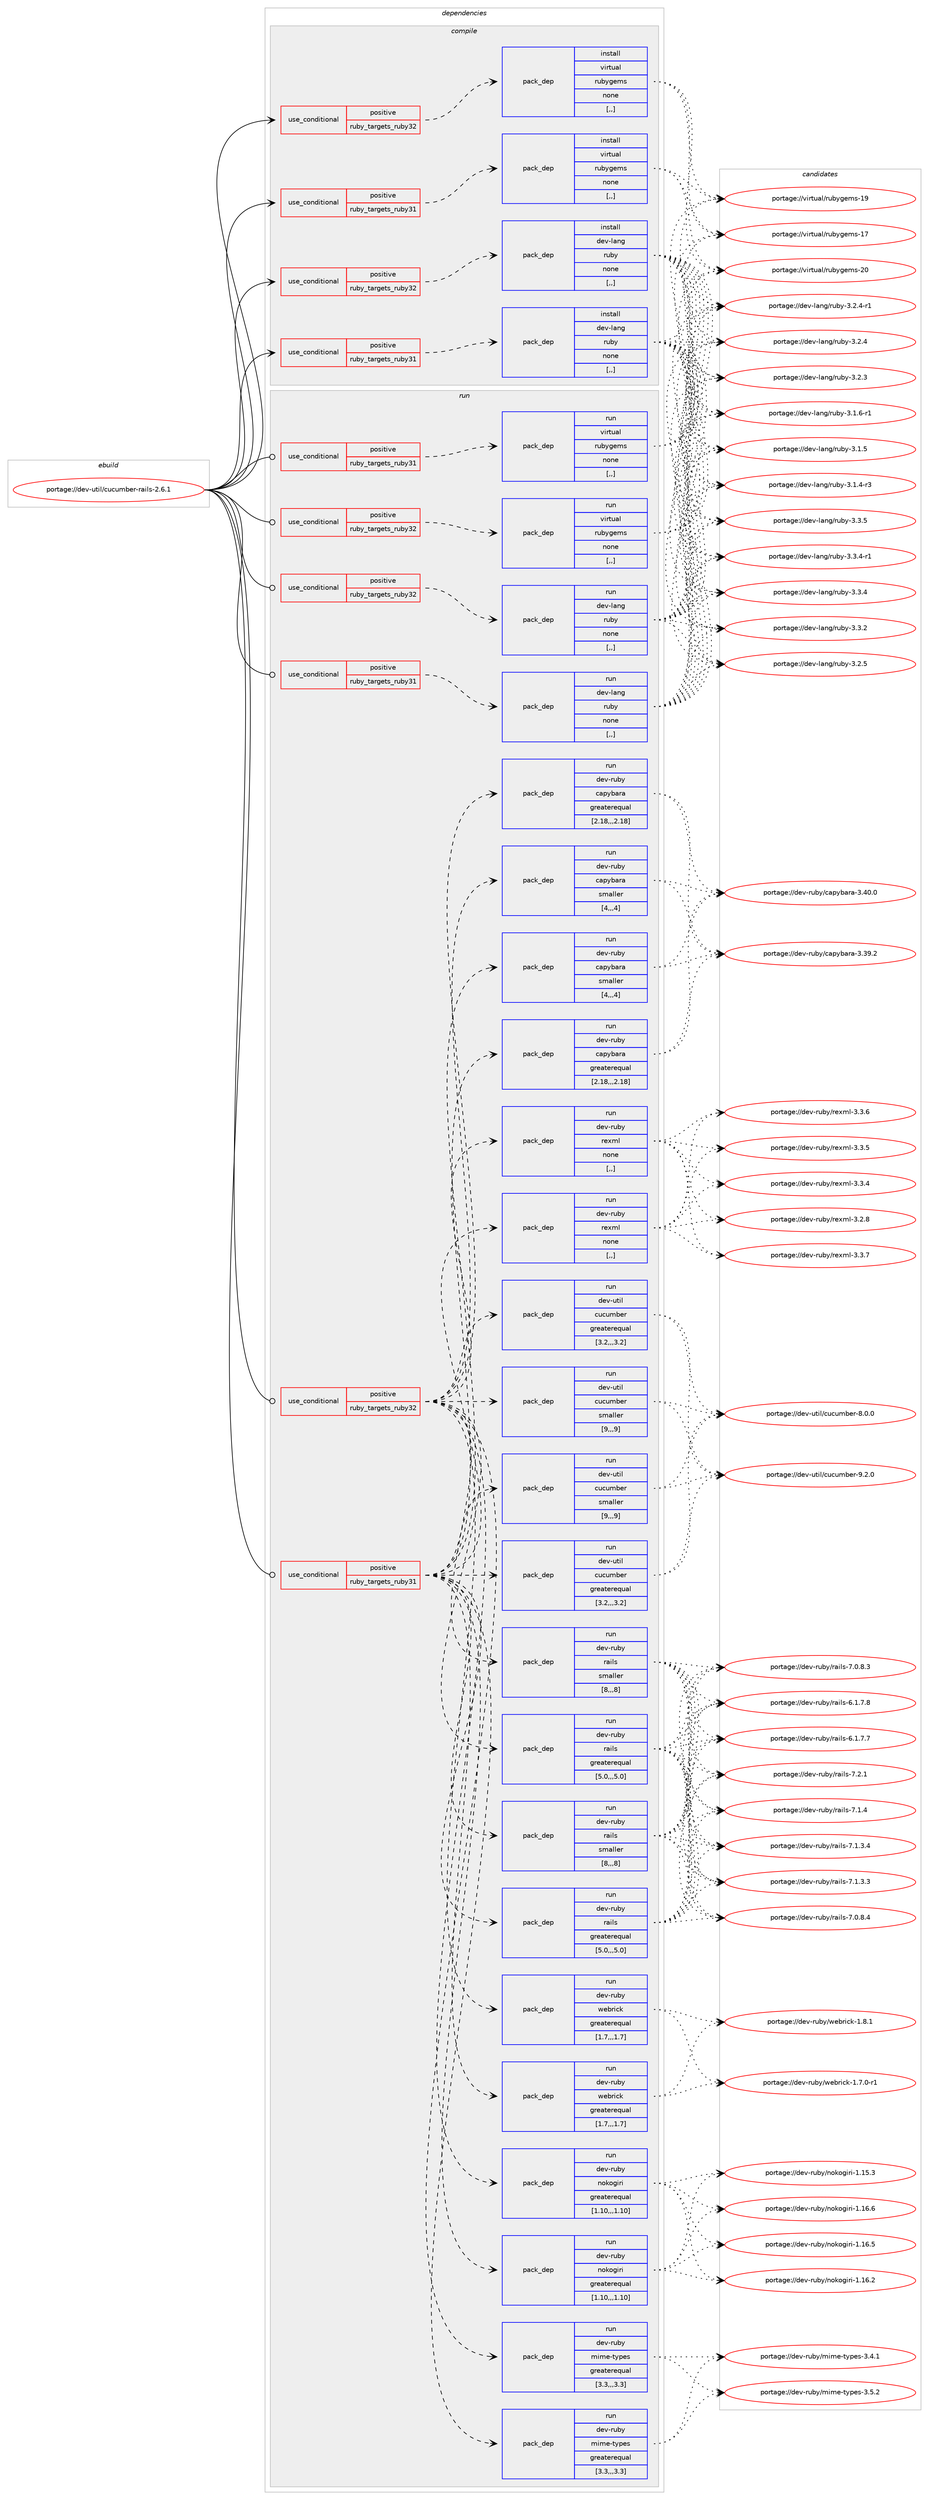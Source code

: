 digraph prolog {

# *************
# Graph options
# *************

newrank=true;
concentrate=true;
compound=true;
graph [rankdir=LR,fontname=Helvetica,fontsize=10,ranksep=1.5];#, ranksep=2.5, nodesep=0.2];
edge  [arrowhead=vee];
node  [fontname=Helvetica,fontsize=10];

# **********
# The ebuild
# **********

subgraph cluster_leftcol {
color=gray;
label=<<i>ebuild</i>>;
id [label="portage://dev-util/cucumber-rails-2.6.1", color=red, width=4, href="../dev-util/cucumber-rails-2.6.1.svg"];
}

# ****************
# The dependencies
# ****************

subgraph cluster_midcol {
color=gray;
label=<<i>dependencies</i>>;
subgraph cluster_compile {
fillcolor="#eeeeee";
style=filled;
label=<<i>compile</i>>;
subgraph cond191458 {
dependency710283 [label=<<TABLE BORDER="0" CELLBORDER="1" CELLSPACING="0" CELLPADDING="4"><TR><TD ROWSPAN="3" CELLPADDING="10">use_conditional</TD></TR><TR><TD>positive</TD></TR><TR><TD>ruby_targets_ruby31</TD></TR></TABLE>>, shape=none, color=red];
subgraph pack513828 {
dependency710284 [label=<<TABLE BORDER="0" CELLBORDER="1" CELLSPACING="0" CELLPADDING="4" WIDTH="220"><TR><TD ROWSPAN="6" CELLPADDING="30">pack_dep</TD></TR><TR><TD WIDTH="110">install</TD></TR><TR><TD>dev-lang</TD></TR><TR><TD>ruby</TD></TR><TR><TD>none</TD></TR><TR><TD>[,,]</TD></TR></TABLE>>, shape=none, color=blue];
}
dependency710283:e -> dependency710284:w [weight=20,style="dashed",arrowhead="vee"];
}
id:e -> dependency710283:w [weight=20,style="solid",arrowhead="vee"];
subgraph cond191459 {
dependency710285 [label=<<TABLE BORDER="0" CELLBORDER="1" CELLSPACING="0" CELLPADDING="4"><TR><TD ROWSPAN="3" CELLPADDING="10">use_conditional</TD></TR><TR><TD>positive</TD></TR><TR><TD>ruby_targets_ruby31</TD></TR></TABLE>>, shape=none, color=red];
subgraph pack513829 {
dependency710286 [label=<<TABLE BORDER="0" CELLBORDER="1" CELLSPACING="0" CELLPADDING="4" WIDTH="220"><TR><TD ROWSPAN="6" CELLPADDING="30">pack_dep</TD></TR><TR><TD WIDTH="110">install</TD></TR><TR><TD>virtual</TD></TR><TR><TD>rubygems</TD></TR><TR><TD>none</TD></TR><TR><TD>[,,]</TD></TR></TABLE>>, shape=none, color=blue];
}
dependency710285:e -> dependency710286:w [weight=20,style="dashed",arrowhead="vee"];
}
id:e -> dependency710285:w [weight=20,style="solid",arrowhead="vee"];
subgraph cond191460 {
dependency710287 [label=<<TABLE BORDER="0" CELLBORDER="1" CELLSPACING="0" CELLPADDING="4"><TR><TD ROWSPAN="3" CELLPADDING="10">use_conditional</TD></TR><TR><TD>positive</TD></TR><TR><TD>ruby_targets_ruby32</TD></TR></TABLE>>, shape=none, color=red];
subgraph pack513830 {
dependency710288 [label=<<TABLE BORDER="0" CELLBORDER="1" CELLSPACING="0" CELLPADDING="4" WIDTH="220"><TR><TD ROWSPAN="6" CELLPADDING="30">pack_dep</TD></TR><TR><TD WIDTH="110">install</TD></TR><TR><TD>dev-lang</TD></TR><TR><TD>ruby</TD></TR><TR><TD>none</TD></TR><TR><TD>[,,]</TD></TR></TABLE>>, shape=none, color=blue];
}
dependency710287:e -> dependency710288:w [weight=20,style="dashed",arrowhead="vee"];
}
id:e -> dependency710287:w [weight=20,style="solid",arrowhead="vee"];
subgraph cond191461 {
dependency710289 [label=<<TABLE BORDER="0" CELLBORDER="1" CELLSPACING="0" CELLPADDING="4"><TR><TD ROWSPAN="3" CELLPADDING="10">use_conditional</TD></TR><TR><TD>positive</TD></TR><TR><TD>ruby_targets_ruby32</TD></TR></TABLE>>, shape=none, color=red];
subgraph pack513831 {
dependency710290 [label=<<TABLE BORDER="0" CELLBORDER="1" CELLSPACING="0" CELLPADDING="4" WIDTH="220"><TR><TD ROWSPAN="6" CELLPADDING="30">pack_dep</TD></TR><TR><TD WIDTH="110">install</TD></TR><TR><TD>virtual</TD></TR><TR><TD>rubygems</TD></TR><TR><TD>none</TD></TR><TR><TD>[,,]</TD></TR></TABLE>>, shape=none, color=blue];
}
dependency710289:e -> dependency710290:w [weight=20,style="dashed",arrowhead="vee"];
}
id:e -> dependency710289:w [weight=20,style="solid",arrowhead="vee"];
}
subgraph cluster_compileandrun {
fillcolor="#eeeeee";
style=filled;
label=<<i>compile and run</i>>;
}
subgraph cluster_run {
fillcolor="#eeeeee";
style=filled;
label=<<i>run</i>>;
subgraph cond191462 {
dependency710291 [label=<<TABLE BORDER="0" CELLBORDER="1" CELLSPACING="0" CELLPADDING="4"><TR><TD ROWSPAN="3" CELLPADDING="10">use_conditional</TD></TR><TR><TD>positive</TD></TR><TR><TD>ruby_targets_ruby31</TD></TR></TABLE>>, shape=none, color=red];
subgraph pack513832 {
dependency710292 [label=<<TABLE BORDER="0" CELLBORDER="1" CELLSPACING="0" CELLPADDING="4" WIDTH="220"><TR><TD ROWSPAN="6" CELLPADDING="30">pack_dep</TD></TR><TR><TD WIDTH="110">run</TD></TR><TR><TD>dev-lang</TD></TR><TR><TD>ruby</TD></TR><TR><TD>none</TD></TR><TR><TD>[,,]</TD></TR></TABLE>>, shape=none, color=blue];
}
dependency710291:e -> dependency710292:w [weight=20,style="dashed",arrowhead="vee"];
}
id:e -> dependency710291:w [weight=20,style="solid",arrowhead="odot"];
subgraph cond191463 {
dependency710293 [label=<<TABLE BORDER="0" CELLBORDER="1" CELLSPACING="0" CELLPADDING="4"><TR><TD ROWSPAN="3" CELLPADDING="10">use_conditional</TD></TR><TR><TD>positive</TD></TR><TR><TD>ruby_targets_ruby31</TD></TR></TABLE>>, shape=none, color=red];
subgraph pack513833 {
dependency710294 [label=<<TABLE BORDER="0" CELLBORDER="1" CELLSPACING="0" CELLPADDING="4" WIDTH="220"><TR><TD ROWSPAN="6" CELLPADDING="30">pack_dep</TD></TR><TR><TD WIDTH="110">run</TD></TR><TR><TD>dev-ruby</TD></TR><TR><TD>capybara</TD></TR><TR><TD>greaterequal</TD></TR><TR><TD>[2.18,,,2.18]</TD></TR></TABLE>>, shape=none, color=blue];
}
dependency710293:e -> dependency710294:w [weight=20,style="dashed",arrowhead="vee"];
subgraph pack513834 {
dependency710295 [label=<<TABLE BORDER="0" CELLBORDER="1" CELLSPACING="0" CELLPADDING="4" WIDTH="220"><TR><TD ROWSPAN="6" CELLPADDING="30">pack_dep</TD></TR><TR><TD WIDTH="110">run</TD></TR><TR><TD>dev-ruby</TD></TR><TR><TD>capybara</TD></TR><TR><TD>smaller</TD></TR><TR><TD>[4,,,4]</TD></TR></TABLE>>, shape=none, color=blue];
}
dependency710293:e -> dependency710295:w [weight=20,style="dashed",arrowhead="vee"];
subgraph pack513835 {
dependency710296 [label=<<TABLE BORDER="0" CELLBORDER="1" CELLSPACING="0" CELLPADDING="4" WIDTH="220"><TR><TD ROWSPAN="6" CELLPADDING="30">pack_dep</TD></TR><TR><TD WIDTH="110">run</TD></TR><TR><TD>dev-util</TD></TR><TR><TD>cucumber</TD></TR><TR><TD>greaterequal</TD></TR><TR><TD>[3.2,,,3.2]</TD></TR></TABLE>>, shape=none, color=blue];
}
dependency710293:e -> dependency710296:w [weight=20,style="dashed",arrowhead="vee"];
subgraph pack513836 {
dependency710297 [label=<<TABLE BORDER="0" CELLBORDER="1" CELLSPACING="0" CELLPADDING="4" WIDTH="220"><TR><TD ROWSPAN="6" CELLPADDING="30">pack_dep</TD></TR><TR><TD WIDTH="110">run</TD></TR><TR><TD>dev-util</TD></TR><TR><TD>cucumber</TD></TR><TR><TD>smaller</TD></TR><TR><TD>[9,,,9]</TD></TR></TABLE>>, shape=none, color=blue];
}
dependency710293:e -> dependency710297:w [weight=20,style="dashed",arrowhead="vee"];
subgraph pack513837 {
dependency710298 [label=<<TABLE BORDER="0" CELLBORDER="1" CELLSPACING="0" CELLPADDING="4" WIDTH="220"><TR><TD ROWSPAN="6" CELLPADDING="30">pack_dep</TD></TR><TR><TD WIDTH="110">run</TD></TR><TR><TD>dev-ruby</TD></TR><TR><TD>mime-types</TD></TR><TR><TD>greaterequal</TD></TR><TR><TD>[3.3,,,3.3]</TD></TR></TABLE>>, shape=none, color=blue];
}
dependency710293:e -> dependency710298:w [weight=20,style="dashed",arrowhead="vee"];
subgraph pack513838 {
dependency710299 [label=<<TABLE BORDER="0" CELLBORDER="1" CELLSPACING="0" CELLPADDING="4" WIDTH="220"><TR><TD ROWSPAN="6" CELLPADDING="30">pack_dep</TD></TR><TR><TD WIDTH="110">run</TD></TR><TR><TD>dev-ruby</TD></TR><TR><TD>nokogiri</TD></TR><TR><TD>greaterequal</TD></TR><TR><TD>[1.10,,,1.10]</TD></TR></TABLE>>, shape=none, color=blue];
}
dependency710293:e -> dependency710299:w [weight=20,style="dashed",arrowhead="vee"];
subgraph pack513839 {
dependency710300 [label=<<TABLE BORDER="0" CELLBORDER="1" CELLSPACING="0" CELLPADDING="4" WIDTH="220"><TR><TD ROWSPAN="6" CELLPADDING="30">pack_dep</TD></TR><TR><TD WIDTH="110">run</TD></TR><TR><TD>dev-ruby</TD></TR><TR><TD>rails</TD></TR><TR><TD>greaterequal</TD></TR><TR><TD>[5.0,,,5.0]</TD></TR></TABLE>>, shape=none, color=blue];
}
dependency710293:e -> dependency710300:w [weight=20,style="dashed",arrowhead="vee"];
subgraph pack513840 {
dependency710301 [label=<<TABLE BORDER="0" CELLBORDER="1" CELLSPACING="0" CELLPADDING="4" WIDTH="220"><TR><TD ROWSPAN="6" CELLPADDING="30">pack_dep</TD></TR><TR><TD WIDTH="110">run</TD></TR><TR><TD>dev-ruby</TD></TR><TR><TD>rails</TD></TR><TR><TD>smaller</TD></TR><TR><TD>[8,,,8]</TD></TR></TABLE>>, shape=none, color=blue];
}
dependency710293:e -> dependency710301:w [weight=20,style="dashed",arrowhead="vee"];
subgraph pack513841 {
dependency710302 [label=<<TABLE BORDER="0" CELLBORDER="1" CELLSPACING="0" CELLPADDING="4" WIDTH="220"><TR><TD ROWSPAN="6" CELLPADDING="30">pack_dep</TD></TR><TR><TD WIDTH="110">run</TD></TR><TR><TD>dev-ruby</TD></TR><TR><TD>rexml</TD></TR><TR><TD>none</TD></TR><TR><TD>[,,]</TD></TR></TABLE>>, shape=none, color=blue];
}
dependency710293:e -> dependency710302:w [weight=20,style="dashed",arrowhead="vee"];
subgraph pack513842 {
dependency710303 [label=<<TABLE BORDER="0" CELLBORDER="1" CELLSPACING="0" CELLPADDING="4" WIDTH="220"><TR><TD ROWSPAN="6" CELLPADDING="30">pack_dep</TD></TR><TR><TD WIDTH="110">run</TD></TR><TR><TD>dev-ruby</TD></TR><TR><TD>webrick</TD></TR><TR><TD>greaterequal</TD></TR><TR><TD>[1.7,,,1.7]</TD></TR></TABLE>>, shape=none, color=blue];
}
dependency710293:e -> dependency710303:w [weight=20,style="dashed",arrowhead="vee"];
}
id:e -> dependency710293:w [weight=20,style="solid",arrowhead="odot"];
subgraph cond191464 {
dependency710304 [label=<<TABLE BORDER="0" CELLBORDER="1" CELLSPACING="0" CELLPADDING="4"><TR><TD ROWSPAN="3" CELLPADDING="10">use_conditional</TD></TR><TR><TD>positive</TD></TR><TR><TD>ruby_targets_ruby31</TD></TR></TABLE>>, shape=none, color=red];
subgraph pack513843 {
dependency710305 [label=<<TABLE BORDER="0" CELLBORDER="1" CELLSPACING="0" CELLPADDING="4" WIDTH="220"><TR><TD ROWSPAN="6" CELLPADDING="30">pack_dep</TD></TR><TR><TD WIDTH="110">run</TD></TR><TR><TD>virtual</TD></TR><TR><TD>rubygems</TD></TR><TR><TD>none</TD></TR><TR><TD>[,,]</TD></TR></TABLE>>, shape=none, color=blue];
}
dependency710304:e -> dependency710305:w [weight=20,style="dashed",arrowhead="vee"];
}
id:e -> dependency710304:w [weight=20,style="solid",arrowhead="odot"];
subgraph cond191465 {
dependency710306 [label=<<TABLE BORDER="0" CELLBORDER="1" CELLSPACING="0" CELLPADDING="4"><TR><TD ROWSPAN="3" CELLPADDING="10">use_conditional</TD></TR><TR><TD>positive</TD></TR><TR><TD>ruby_targets_ruby32</TD></TR></TABLE>>, shape=none, color=red];
subgraph pack513844 {
dependency710307 [label=<<TABLE BORDER="0" CELLBORDER="1" CELLSPACING="0" CELLPADDING="4" WIDTH="220"><TR><TD ROWSPAN="6" CELLPADDING="30">pack_dep</TD></TR><TR><TD WIDTH="110">run</TD></TR><TR><TD>dev-lang</TD></TR><TR><TD>ruby</TD></TR><TR><TD>none</TD></TR><TR><TD>[,,]</TD></TR></TABLE>>, shape=none, color=blue];
}
dependency710306:e -> dependency710307:w [weight=20,style="dashed",arrowhead="vee"];
}
id:e -> dependency710306:w [weight=20,style="solid",arrowhead="odot"];
subgraph cond191466 {
dependency710308 [label=<<TABLE BORDER="0" CELLBORDER="1" CELLSPACING="0" CELLPADDING="4"><TR><TD ROWSPAN="3" CELLPADDING="10">use_conditional</TD></TR><TR><TD>positive</TD></TR><TR><TD>ruby_targets_ruby32</TD></TR></TABLE>>, shape=none, color=red];
subgraph pack513845 {
dependency710309 [label=<<TABLE BORDER="0" CELLBORDER="1" CELLSPACING="0" CELLPADDING="4" WIDTH="220"><TR><TD ROWSPAN="6" CELLPADDING="30">pack_dep</TD></TR><TR><TD WIDTH="110">run</TD></TR><TR><TD>dev-ruby</TD></TR><TR><TD>capybara</TD></TR><TR><TD>greaterequal</TD></TR><TR><TD>[2.18,,,2.18]</TD></TR></TABLE>>, shape=none, color=blue];
}
dependency710308:e -> dependency710309:w [weight=20,style="dashed",arrowhead="vee"];
subgraph pack513846 {
dependency710310 [label=<<TABLE BORDER="0" CELLBORDER="1" CELLSPACING="0" CELLPADDING="4" WIDTH="220"><TR><TD ROWSPAN="6" CELLPADDING="30">pack_dep</TD></TR><TR><TD WIDTH="110">run</TD></TR><TR><TD>dev-ruby</TD></TR><TR><TD>capybara</TD></TR><TR><TD>smaller</TD></TR><TR><TD>[4,,,4]</TD></TR></TABLE>>, shape=none, color=blue];
}
dependency710308:e -> dependency710310:w [weight=20,style="dashed",arrowhead="vee"];
subgraph pack513847 {
dependency710311 [label=<<TABLE BORDER="0" CELLBORDER="1" CELLSPACING="0" CELLPADDING="4" WIDTH="220"><TR><TD ROWSPAN="6" CELLPADDING="30">pack_dep</TD></TR><TR><TD WIDTH="110">run</TD></TR><TR><TD>dev-util</TD></TR><TR><TD>cucumber</TD></TR><TR><TD>greaterequal</TD></TR><TR><TD>[3.2,,,3.2]</TD></TR></TABLE>>, shape=none, color=blue];
}
dependency710308:e -> dependency710311:w [weight=20,style="dashed",arrowhead="vee"];
subgraph pack513848 {
dependency710312 [label=<<TABLE BORDER="0" CELLBORDER="1" CELLSPACING="0" CELLPADDING="4" WIDTH="220"><TR><TD ROWSPAN="6" CELLPADDING="30">pack_dep</TD></TR><TR><TD WIDTH="110">run</TD></TR><TR><TD>dev-util</TD></TR><TR><TD>cucumber</TD></TR><TR><TD>smaller</TD></TR><TR><TD>[9,,,9]</TD></TR></TABLE>>, shape=none, color=blue];
}
dependency710308:e -> dependency710312:w [weight=20,style="dashed",arrowhead="vee"];
subgraph pack513849 {
dependency710313 [label=<<TABLE BORDER="0" CELLBORDER="1" CELLSPACING="0" CELLPADDING="4" WIDTH="220"><TR><TD ROWSPAN="6" CELLPADDING="30">pack_dep</TD></TR><TR><TD WIDTH="110">run</TD></TR><TR><TD>dev-ruby</TD></TR><TR><TD>mime-types</TD></TR><TR><TD>greaterequal</TD></TR><TR><TD>[3.3,,,3.3]</TD></TR></TABLE>>, shape=none, color=blue];
}
dependency710308:e -> dependency710313:w [weight=20,style="dashed",arrowhead="vee"];
subgraph pack513850 {
dependency710314 [label=<<TABLE BORDER="0" CELLBORDER="1" CELLSPACING="0" CELLPADDING="4" WIDTH="220"><TR><TD ROWSPAN="6" CELLPADDING="30">pack_dep</TD></TR><TR><TD WIDTH="110">run</TD></TR><TR><TD>dev-ruby</TD></TR><TR><TD>nokogiri</TD></TR><TR><TD>greaterequal</TD></TR><TR><TD>[1.10,,,1.10]</TD></TR></TABLE>>, shape=none, color=blue];
}
dependency710308:e -> dependency710314:w [weight=20,style="dashed",arrowhead="vee"];
subgraph pack513851 {
dependency710315 [label=<<TABLE BORDER="0" CELLBORDER="1" CELLSPACING="0" CELLPADDING="4" WIDTH="220"><TR><TD ROWSPAN="6" CELLPADDING="30">pack_dep</TD></TR><TR><TD WIDTH="110">run</TD></TR><TR><TD>dev-ruby</TD></TR><TR><TD>rails</TD></TR><TR><TD>greaterequal</TD></TR><TR><TD>[5.0,,,5.0]</TD></TR></TABLE>>, shape=none, color=blue];
}
dependency710308:e -> dependency710315:w [weight=20,style="dashed",arrowhead="vee"];
subgraph pack513852 {
dependency710316 [label=<<TABLE BORDER="0" CELLBORDER="1" CELLSPACING="0" CELLPADDING="4" WIDTH="220"><TR><TD ROWSPAN="6" CELLPADDING="30">pack_dep</TD></TR><TR><TD WIDTH="110">run</TD></TR><TR><TD>dev-ruby</TD></TR><TR><TD>rails</TD></TR><TR><TD>smaller</TD></TR><TR><TD>[8,,,8]</TD></TR></TABLE>>, shape=none, color=blue];
}
dependency710308:e -> dependency710316:w [weight=20,style="dashed",arrowhead="vee"];
subgraph pack513853 {
dependency710317 [label=<<TABLE BORDER="0" CELLBORDER="1" CELLSPACING="0" CELLPADDING="4" WIDTH="220"><TR><TD ROWSPAN="6" CELLPADDING="30">pack_dep</TD></TR><TR><TD WIDTH="110">run</TD></TR><TR><TD>dev-ruby</TD></TR><TR><TD>rexml</TD></TR><TR><TD>none</TD></TR><TR><TD>[,,]</TD></TR></TABLE>>, shape=none, color=blue];
}
dependency710308:e -> dependency710317:w [weight=20,style="dashed",arrowhead="vee"];
subgraph pack513854 {
dependency710318 [label=<<TABLE BORDER="0" CELLBORDER="1" CELLSPACING="0" CELLPADDING="4" WIDTH="220"><TR><TD ROWSPAN="6" CELLPADDING="30">pack_dep</TD></TR><TR><TD WIDTH="110">run</TD></TR><TR><TD>dev-ruby</TD></TR><TR><TD>webrick</TD></TR><TR><TD>greaterequal</TD></TR><TR><TD>[1.7,,,1.7]</TD></TR></TABLE>>, shape=none, color=blue];
}
dependency710308:e -> dependency710318:w [weight=20,style="dashed",arrowhead="vee"];
}
id:e -> dependency710308:w [weight=20,style="solid",arrowhead="odot"];
subgraph cond191467 {
dependency710319 [label=<<TABLE BORDER="0" CELLBORDER="1" CELLSPACING="0" CELLPADDING="4"><TR><TD ROWSPAN="3" CELLPADDING="10">use_conditional</TD></TR><TR><TD>positive</TD></TR><TR><TD>ruby_targets_ruby32</TD></TR></TABLE>>, shape=none, color=red];
subgraph pack513855 {
dependency710320 [label=<<TABLE BORDER="0" CELLBORDER="1" CELLSPACING="0" CELLPADDING="4" WIDTH="220"><TR><TD ROWSPAN="6" CELLPADDING="30">pack_dep</TD></TR><TR><TD WIDTH="110">run</TD></TR><TR><TD>virtual</TD></TR><TR><TD>rubygems</TD></TR><TR><TD>none</TD></TR><TR><TD>[,,]</TD></TR></TABLE>>, shape=none, color=blue];
}
dependency710319:e -> dependency710320:w [weight=20,style="dashed",arrowhead="vee"];
}
id:e -> dependency710319:w [weight=20,style="solid",arrowhead="odot"];
}
}

# **************
# The candidates
# **************

subgraph cluster_choices {
rank=same;
color=gray;
label=<<i>candidates</i>>;

subgraph choice513828 {
color=black;
nodesep=1;
choice10010111845108971101034711411798121455146514653 [label="portage://dev-lang/ruby-3.3.5", color=red, width=4,href="../dev-lang/ruby-3.3.5.svg"];
choice100101118451089711010347114117981214551465146524511449 [label="portage://dev-lang/ruby-3.3.4-r1", color=red, width=4,href="../dev-lang/ruby-3.3.4-r1.svg"];
choice10010111845108971101034711411798121455146514652 [label="portage://dev-lang/ruby-3.3.4", color=red, width=4,href="../dev-lang/ruby-3.3.4.svg"];
choice10010111845108971101034711411798121455146514650 [label="portage://dev-lang/ruby-3.3.2", color=red, width=4,href="../dev-lang/ruby-3.3.2.svg"];
choice10010111845108971101034711411798121455146504653 [label="portage://dev-lang/ruby-3.2.5", color=red, width=4,href="../dev-lang/ruby-3.2.5.svg"];
choice100101118451089711010347114117981214551465046524511449 [label="portage://dev-lang/ruby-3.2.4-r1", color=red, width=4,href="../dev-lang/ruby-3.2.4-r1.svg"];
choice10010111845108971101034711411798121455146504652 [label="portage://dev-lang/ruby-3.2.4", color=red, width=4,href="../dev-lang/ruby-3.2.4.svg"];
choice10010111845108971101034711411798121455146504651 [label="portage://dev-lang/ruby-3.2.3", color=red, width=4,href="../dev-lang/ruby-3.2.3.svg"];
choice100101118451089711010347114117981214551464946544511449 [label="portage://dev-lang/ruby-3.1.6-r1", color=red, width=4,href="../dev-lang/ruby-3.1.6-r1.svg"];
choice10010111845108971101034711411798121455146494653 [label="portage://dev-lang/ruby-3.1.5", color=red, width=4,href="../dev-lang/ruby-3.1.5.svg"];
choice100101118451089711010347114117981214551464946524511451 [label="portage://dev-lang/ruby-3.1.4-r3", color=red, width=4,href="../dev-lang/ruby-3.1.4-r3.svg"];
dependency710284:e -> choice10010111845108971101034711411798121455146514653:w [style=dotted,weight="100"];
dependency710284:e -> choice100101118451089711010347114117981214551465146524511449:w [style=dotted,weight="100"];
dependency710284:e -> choice10010111845108971101034711411798121455146514652:w [style=dotted,weight="100"];
dependency710284:e -> choice10010111845108971101034711411798121455146514650:w [style=dotted,weight="100"];
dependency710284:e -> choice10010111845108971101034711411798121455146504653:w [style=dotted,weight="100"];
dependency710284:e -> choice100101118451089711010347114117981214551465046524511449:w [style=dotted,weight="100"];
dependency710284:e -> choice10010111845108971101034711411798121455146504652:w [style=dotted,weight="100"];
dependency710284:e -> choice10010111845108971101034711411798121455146504651:w [style=dotted,weight="100"];
dependency710284:e -> choice100101118451089711010347114117981214551464946544511449:w [style=dotted,weight="100"];
dependency710284:e -> choice10010111845108971101034711411798121455146494653:w [style=dotted,weight="100"];
dependency710284:e -> choice100101118451089711010347114117981214551464946524511451:w [style=dotted,weight="100"];
}
subgraph choice513829 {
color=black;
nodesep=1;
choice118105114116117971084711411798121103101109115455048 [label="portage://virtual/rubygems-20", color=red, width=4,href="../virtual/rubygems-20.svg"];
choice118105114116117971084711411798121103101109115454957 [label="portage://virtual/rubygems-19", color=red, width=4,href="../virtual/rubygems-19.svg"];
choice118105114116117971084711411798121103101109115454955 [label="portage://virtual/rubygems-17", color=red, width=4,href="../virtual/rubygems-17.svg"];
dependency710286:e -> choice118105114116117971084711411798121103101109115455048:w [style=dotted,weight="100"];
dependency710286:e -> choice118105114116117971084711411798121103101109115454957:w [style=dotted,weight="100"];
dependency710286:e -> choice118105114116117971084711411798121103101109115454955:w [style=dotted,weight="100"];
}
subgraph choice513830 {
color=black;
nodesep=1;
choice10010111845108971101034711411798121455146514653 [label="portage://dev-lang/ruby-3.3.5", color=red, width=4,href="../dev-lang/ruby-3.3.5.svg"];
choice100101118451089711010347114117981214551465146524511449 [label="portage://dev-lang/ruby-3.3.4-r1", color=red, width=4,href="../dev-lang/ruby-3.3.4-r1.svg"];
choice10010111845108971101034711411798121455146514652 [label="portage://dev-lang/ruby-3.3.4", color=red, width=4,href="../dev-lang/ruby-3.3.4.svg"];
choice10010111845108971101034711411798121455146514650 [label="portage://dev-lang/ruby-3.3.2", color=red, width=4,href="../dev-lang/ruby-3.3.2.svg"];
choice10010111845108971101034711411798121455146504653 [label="portage://dev-lang/ruby-3.2.5", color=red, width=4,href="../dev-lang/ruby-3.2.5.svg"];
choice100101118451089711010347114117981214551465046524511449 [label="portage://dev-lang/ruby-3.2.4-r1", color=red, width=4,href="../dev-lang/ruby-3.2.4-r1.svg"];
choice10010111845108971101034711411798121455146504652 [label="portage://dev-lang/ruby-3.2.4", color=red, width=4,href="../dev-lang/ruby-3.2.4.svg"];
choice10010111845108971101034711411798121455146504651 [label="portage://dev-lang/ruby-3.2.3", color=red, width=4,href="../dev-lang/ruby-3.2.3.svg"];
choice100101118451089711010347114117981214551464946544511449 [label="portage://dev-lang/ruby-3.1.6-r1", color=red, width=4,href="../dev-lang/ruby-3.1.6-r1.svg"];
choice10010111845108971101034711411798121455146494653 [label="portage://dev-lang/ruby-3.1.5", color=red, width=4,href="../dev-lang/ruby-3.1.5.svg"];
choice100101118451089711010347114117981214551464946524511451 [label="portage://dev-lang/ruby-3.1.4-r3", color=red, width=4,href="../dev-lang/ruby-3.1.4-r3.svg"];
dependency710288:e -> choice10010111845108971101034711411798121455146514653:w [style=dotted,weight="100"];
dependency710288:e -> choice100101118451089711010347114117981214551465146524511449:w [style=dotted,weight="100"];
dependency710288:e -> choice10010111845108971101034711411798121455146514652:w [style=dotted,weight="100"];
dependency710288:e -> choice10010111845108971101034711411798121455146514650:w [style=dotted,weight="100"];
dependency710288:e -> choice10010111845108971101034711411798121455146504653:w [style=dotted,weight="100"];
dependency710288:e -> choice100101118451089711010347114117981214551465046524511449:w [style=dotted,weight="100"];
dependency710288:e -> choice10010111845108971101034711411798121455146504652:w [style=dotted,weight="100"];
dependency710288:e -> choice10010111845108971101034711411798121455146504651:w [style=dotted,weight="100"];
dependency710288:e -> choice100101118451089711010347114117981214551464946544511449:w [style=dotted,weight="100"];
dependency710288:e -> choice10010111845108971101034711411798121455146494653:w [style=dotted,weight="100"];
dependency710288:e -> choice100101118451089711010347114117981214551464946524511451:w [style=dotted,weight="100"];
}
subgraph choice513831 {
color=black;
nodesep=1;
choice118105114116117971084711411798121103101109115455048 [label="portage://virtual/rubygems-20", color=red, width=4,href="../virtual/rubygems-20.svg"];
choice118105114116117971084711411798121103101109115454957 [label="portage://virtual/rubygems-19", color=red, width=4,href="../virtual/rubygems-19.svg"];
choice118105114116117971084711411798121103101109115454955 [label="portage://virtual/rubygems-17", color=red, width=4,href="../virtual/rubygems-17.svg"];
dependency710290:e -> choice118105114116117971084711411798121103101109115455048:w [style=dotted,weight="100"];
dependency710290:e -> choice118105114116117971084711411798121103101109115454957:w [style=dotted,weight="100"];
dependency710290:e -> choice118105114116117971084711411798121103101109115454955:w [style=dotted,weight="100"];
}
subgraph choice513832 {
color=black;
nodesep=1;
choice10010111845108971101034711411798121455146514653 [label="portage://dev-lang/ruby-3.3.5", color=red, width=4,href="../dev-lang/ruby-3.3.5.svg"];
choice100101118451089711010347114117981214551465146524511449 [label="portage://dev-lang/ruby-3.3.4-r1", color=red, width=4,href="../dev-lang/ruby-3.3.4-r1.svg"];
choice10010111845108971101034711411798121455146514652 [label="portage://dev-lang/ruby-3.3.4", color=red, width=4,href="../dev-lang/ruby-3.3.4.svg"];
choice10010111845108971101034711411798121455146514650 [label="portage://dev-lang/ruby-3.3.2", color=red, width=4,href="../dev-lang/ruby-3.3.2.svg"];
choice10010111845108971101034711411798121455146504653 [label="portage://dev-lang/ruby-3.2.5", color=red, width=4,href="../dev-lang/ruby-3.2.5.svg"];
choice100101118451089711010347114117981214551465046524511449 [label="portage://dev-lang/ruby-3.2.4-r1", color=red, width=4,href="../dev-lang/ruby-3.2.4-r1.svg"];
choice10010111845108971101034711411798121455146504652 [label="portage://dev-lang/ruby-3.2.4", color=red, width=4,href="../dev-lang/ruby-3.2.4.svg"];
choice10010111845108971101034711411798121455146504651 [label="portage://dev-lang/ruby-3.2.3", color=red, width=4,href="../dev-lang/ruby-3.2.3.svg"];
choice100101118451089711010347114117981214551464946544511449 [label="portage://dev-lang/ruby-3.1.6-r1", color=red, width=4,href="../dev-lang/ruby-3.1.6-r1.svg"];
choice10010111845108971101034711411798121455146494653 [label="portage://dev-lang/ruby-3.1.5", color=red, width=4,href="../dev-lang/ruby-3.1.5.svg"];
choice100101118451089711010347114117981214551464946524511451 [label="portage://dev-lang/ruby-3.1.4-r3", color=red, width=4,href="../dev-lang/ruby-3.1.4-r3.svg"];
dependency710292:e -> choice10010111845108971101034711411798121455146514653:w [style=dotted,weight="100"];
dependency710292:e -> choice100101118451089711010347114117981214551465146524511449:w [style=dotted,weight="100"];
dependency710292:e -> choice10010111845108971101034711411798121455146514652:w [style=dotted,weight="100"];
dependency710292:e -> choice10010111845108971101034711411798121455146514650:w [style=dotted,weight="100"];
dependency710292:e -> choice10010111845108971101034711411798121455146504653:w [style=dotted,weight="100"];
dependency710292:e -> choice100101118451089711010347114117981214551465046524511449:w [style=dotted,weight="100"];
dependency710292:e -> choice10010111845108971101034711411798121455146504652:w [style=dotted,weight="100"];
dependency710292:e -> choice10010111845108971101034711411798121455146504651:w [style=dotted,weight="100"];
dependency710292:e -> choice100101118451089711010347114117981214551464946544511449:w [style=dotted,weight="100"];
dependency710292:e -> choice10010111845108971101034711411798121455146494653:w [style=dotted,weight="100"];
dependency710292:e -> choice100101118451089711010347114117981214551464946524511451:w [style=dotted,weight="100"];
}
subgraph choice513833 {
color=black;
nodesep=1;
choice100101118451141179812147999711212198971149745514652484648 [label="portage://dev-ruby/capybara-3.40.0", color=red, width=4,href="../dev-ruby/capybara-3.40.0.svg"];
choice100101118451141179812147999711212198971149745514651574650 [label="portage://dev-ruby/capybara-3.39.2", color=red, width=4,href="../dev-ruby/capybara-3.39.2.svg"];
dependency710294:e -> choice100101118451141179812147999711212198971149745514652484648:w [style=dotted,weight="100"];
dependency710294:e -> choice100101118451141179812147999711212198971149745514651574650:w [style=dotted,weight="100"];
}
subgraph choice513834 {
color=black;
nodesep=1;
choice100101118451141179812147999711212198971149745514652484648 [label="portage://dev-ruby/capybara-3.40.0", color=red, width=4,href="../dev-ruby/capybara-3.40.0.svg"];
choice100101118451141179812147999711212198971149745514651574650 [label="portage://dev-ruby/capybara-3.39.2", color=red, width=4,href="../dev-ruby/capybara-3.39.2.svg"];
dependency710295:e -> choice100101118451141179812147999711212198971149745514652484648:w [style=dotted,weight="100"];
dependency710295:e -> choice100101118451141179812147999711212198971149745514651574650:w [style=dotted,weight="100"];
}
subgraph choice513835 {
color=black;
nodesep=1;
choice1001011184511711610510847991179911710998101114455746504648 [label="portage://dev-util/cucumber-9.2.0", color=red, width=4,href="../dev-util/cucumber-9.2.0.svg"];
choice1001011184511711610510847991179911710998101114455646484648 [label="portage://dev-util/cucumber-8.0.0", color=red, width=4,href="../dev-util/cucumber-8.0.0.svg"];
dependency710296:e -> choice1001011184511711610510847991179911710998101114455746504648:w [style=dotted,weight="100"];
dependency710296:e -> choice1001011184511711610510847991179911710998101114455646484648:w [style=dotted,weight="100"];
}
subgraph choice513836 {
color=black;
nodesep=1;
choice1001011184511711610510847991179911710998101114455746504648 [label="portage://dev-util/cucumber-9.2.0", color=red, width=4,href="../dev-util/cucumber-9.2.0.svg"];
choice1001011184511711610510847991179911710998101114455646484648 [label="portage://dev-util/cucumber-8.0.0", color=red, width=4,href="../dev-util/cucumber-8.0.0.svg"];
dependency710297:e -> choice1001011184511711610510847991179911710998101114455746504648:w [style=dotted,weight="100"];
dependency710297:e -> choice1001011184511711610510847991179911710998101114455646484648:w [style=dotted,weight="100"];
}
subgraph choice513837 {
color=black;
nodesep=1;
choice10010111845114117981214710910510910145116121112101115455146534650 [label="portage://dev-ruby/mime-types-3.5.2", color=red, width=4,href="../dev-ruby/mime-types-3.5.2.svg"];
choice10010111845114117981214710910510910145116121112101115455146524649 [label="portage://dev-ruby/mime-types-3.4.1", color=red, width=4,href="../dev-ruby/mime-types-3.4.1.svg"];
dependency710298:e -> choice10010111845114117981214710910510910145116121112101115455146534650:w [style=dotted,weight="100"];
dependency710298:e -> choice10010111845114117981214710910510910145116121112101115455146524649:w [style=dotted,weight="100"];
}
subgraph choice513838 {
color=black;
nodesep=1;
choice10010111845114117981214711011110711110310511410545494649544654 [label="portage://dev-ruby/nokogiri-1.16.6", color=red, width=4,href="../dev-ruby/nokogiri-1.16.6.svg"];
choice10010111845114117981214711011110711110310511410545494649544653 [label="portage://dev-ruby/nokogiri-1.16.5", color=red, width=4,href="../dev-ruby/nokogiri-1.16.5.svg"];
choice10010111845114117981214711011110711110310511410545494649544650 [label="portage://dev-ruby/nokogiri-1.16.2", color=red, width=4,href="../dev-ruby/nokogiri-1.16.2.svg"];
choice10010111845114117981214711011110711110310511410545494649534651 [label="portage://dev-ruby/nokogiri-1.15.3", color=red, width=4,href="../dev-ruby/nokogiri-1.15.3.svg"];
dependency710299:e -> choice10010111845114117981214711011110711110310511410545494649544654:w [style=dotted,weight="100"];
dependency710299:e -> choice10010111845114117981214711011110711110310511410545494649544653:w [style=dotted,weight="100"];
dependency710299:e -> choice10010111845114117981214711011110711110310511410545494649544650:w [style=dotted,weight="100"];
dependency710299:e -> choice10010111845114117981214711011110711110310511410545494649534651:w [style=dotted,weight="100"];
}
subgraph choice513839 {
color=black;
nodesep=1;
choice10010111845114117981214711497105108115455546504649 [label="portage://dev-ruby/rails-7.2.1", color=red, width=4,href="../dev-ruby/rails-7.2.1.svg"];
choice10010111845114117981214711497105108115455546494652 [label="portage://dev-ruby/rails-7.1.4", color=red, width=4,href="../dev-ruby/rails-7.1.4.svg"];
choice100101118451141179812147114971051081154555464946514652 [label="portage://dev-ruby/rails-7.1.3.4", color=red, width=4,href="../dev-ruby/rails-7.1.3.4.svg"];
choice100101118451141179812147114971051081154555464946514651 [label="portage://dev-ruby/rails-7.1.3.3", color=red, width=4,href="../dev-ruby/rails-7.1.3.3.svg"];
choice100101118451141179812147114971051081154555464846564652 [label="portage://dev-ruby/rails-7.0.8.4", color=red, width=4,href="../dev-ruby/rails-7.0.8.4.svg"];
choice100101118451141179812147114971051081154555464846564651 [label="portage://dev-ruby/rails-7.0.8.3", color=red, width=4,href="../dev-ruby/rails-7.0.8.3.svg"];
choice100101118451141179812147114971051081154554464946554656 [label="portage://dev-ruby/rails-6.1.7.8", color=red, width=4,href="../dev-ruby/rails-6.1.7.8.svg"];
choice100101118451141179812147114971051081154554464946554655 [label="portage://dev-ruby/rails-6.1.7.7", color=red, width=4,href="../dev-ruby/rails-6.1.7.7.svg"];
dependency710300:e -> choice10010111845114117981214711497105108115455546504649:w [style=dotted,weight="100"];
dependency710300:e -> choice10010111845114117981214711497105108115455546494652:w [style=dotted,weight="100"];
dependency710300:e -> choice100101118451141179812147114971051081154555464946514652:w [style=dotted,weight="100"];
dependency710300:e -> choice100101118451141179812147114971051081154555464946514651:w [style=dotted,weight="100"];
dependency710300:e -> choice100101118451141179812147114971051081154555464846564652:w [style=dotted,weight="100"];
dependency710300:e -> choice100101118451141179812147114971051081154555464846564651:w [style=dotted,weight="100"];
dependency710300:e -> choice100101118451141179812147114971051081154554464946554656:w [style=dotted,weight="100"];
dependency710300:e -> choice100101118451141179812147114971051081154554464946554655:w [style=dotted,weight="100"];
}
subgraph choice513840 {
color=black;
nodesep=1;
choice10010111845114117981214711497105108115455546504649 [label="portage://dev-ruby/rails-7.2.1", color=red, width=4,href="../dev-ruby/rails-7.2.1.svg"];
choice10010111845114117981214711497105108115455546494652 [label="portage://dev-ruby/rails-7.1.4", color=red, width=4,href="../dev-ruby/rails-7.1.4.svg"];
choice100101118451141179812147114971051081154555464946514652 [label="portage://dev-ruby/rails-7.1.3.4", color=red, width=4,href="../dev-ruby/rails-7.1.3.4.svg"];
choice100101118451141179812147114971051081154555464946514651 [label="portage://dev-ruby/rails-7.1.3.3", color=red, width=4,href="../dev-ruby/rails-7.1.3.3.svg"];
choice100101118451141179812147114971051081154555464846564652 [label="portage://dev-ruby/rails-7.0.8.4", color=red, width=4,href="../dev-ruby/rails-7.0.8.4.svg"];
choice100101118451141179812147114971051081154555464846564651 [label="portage://dev-ruby/rails-7.0.8.3", color=red, width=4,href="../dev-ruby/rails-7.0.8.3.svg"];
choice100101118451141179812147114971051081154554464946554656 [label="portage://dev-ruby/rails-6.1.7.8", color=red, width=4,href="../dev-ruby/rails-6.1.7.8.svg"];
choice100101118451141179812147114971051081154554464946554655 [label="portage://dev-ruby/rails-6.1.7.7", color=red, width=4,href="../dev-ruby/rails-6.1.7.7.svg"];
dependency710301:e -> choice10010111845114117981214711497105108115455546504649:w [style=dotted,weight="100"];
dependency710301:e -> choice10010111845114117981214711497105108115455546494652:w [style=dotted,weight="100"];
dependency710301:e -> choice100101118451141179812147114971051081154555464946514652:w [style=dotted,weight="100"];
dependency710301:e -> choice100101118451141179812147114971051081154555464946514651:w [style=dotted,weight="100"];
dependency710301:e -> choice100101118451141179812147114971051081154555464846564652:w [style=dotted,weight="100"];
dependency710301:e -> choice100101118451141179812147114971051081154555464846564651:w [style=dotted,weight="100"];
dependency710301:e -> choice100101118451141179812147114971051081154554464946554656:w [style=dotted,weight="100"];
dependency710301:e -> choice100101118451141179812147114971051081154554464946554655:w [style=dotted,weight="100"];
}
subgraph choice513841 {
color=black;
nodesep=1;
choice100101118451141179812147114101120109108455146514655 [label="portage://dev-ruby/rexml-3.3.7", color=red, width=4,href="../dev-ruby/rexml-3.3.7.svg"];
choice100101118451141179812147114101120109108455146514654 [label="portage://dev-ruby/rexml-3.3.6", color=red, width=4,href="../dev-ruby/rexml-3.3.6.svg"];
choice100101118451141179812147114101120109108455146514653 [label="portage://dev-ruby/rexml-3.3.5", color=red, width=4,href="../dev-ruby/rexml-3.3.5.svg"];
choice100101118451141179812147114101120109108455146514652 [label="portage://dev-ruby/rexml-3.3.4", color=red, width=4,href="../dev-ruby/rexml-3.3.4.svg"];
choice100101118451141179812147114101120109108455146504656 [label="portage://dev-ruby/rexml-3.2.8", color=red, width=4,href="../dev-ruby/rexml-3.2.8.svg"];
dependency710302:e -> choice100101118451141179812147114101120109108455146514655:w [style=dotted,weight="100"];
dependency710302:e -> choice100101118451141179812147114101120109108455146514654:w [style=dotted,weight="100"];
dependency710302:e -> choice100101118451141179812147114101120109108455146514653:w [style=dotted,weight="100"];
dependency710302:e -> choice100101118451141179812147114101120109108455146514652:w [style=dotted,weight="100"];
dependency710302:e -> choice100101118451141179812147114101120109108455146504656:w [style=dotted,weight="100"];
}
subgraph choice513842 {
color=black;
nodesep=1;
choice1001011184511411798121471191019811410599107454946564649 [label="portage://dev-ruby/webrick-1.8.1", color=red, width=4,href="../dev-ruby/webrick-1.8.1.svg"];
choice10010111845114117981214711910198114105991074549465546484511449 [label="portage://dev-ruby/webrick-1.7.0-r1", color=red, width=4,href="../dev-ruby/webrick-1.7.0-r1.svg"];
dependency710303:e -> choice1001011184511411798121471191019811410599107454946564649:w [style=dotted,weight="100"];
dependency710303:e -> choice10010111845114117981214711910198114105991074549465546484511449:w [style=dotted,weight="100"];
}
subgraph choice513843 {
color=black;
nodesep=1;
choice118105114116117971084711411798121103101109115455048 [label="portage://virtual/rubygems-20", color=red, width=4,href="../virtual/rubygems-20.svg"];
choice118105114116117971084711411798121103101109115454957 [label="portage://virtual/rubygems-19", color=red, width=4,href="../virtual/rubygems-19.svg"];
choice118105114116117971084711411798121103101109115454955 [label="portage://virtual/rubygems-17", color=red, width=4,href="../virtual/rubygems-17.svg"];
dependency710305:e -> choice118105114116117971084711411798121103101109115455048:w [style=dotted,weight="100"];
dependency710305:e -> choice118105114116117971084711411798121103101109115454957:w [style=dotted,weight="100"];
dependency710305:e -> choice118105114116117971084711411798121103101109115454955:w [style=dotted,weight="100"];
}
subgraph choice513844 {
color=black;
nodesep=1;
choice10010111845108971101034711411798121455146514653 [label="portage://dev-lang/ruby-3.3.5", color=red, width=4,href="../dev-lang/ruby-3.3.5.svg"];
choice100101118451089711010347114117981214551465146524511449 [label="portage://dev-lang/ruby-3.3.4-r1", color=red, width=4,href="../dev-lang/ruby-3.3.4-r1.svg"];
choice10010111845108971101034711411798121455146514652 [label="portage://dev-lang/ruby-3.3.4", color=red, width=4,href="../dev-lang/ruby-3.3.4.svg"];
choice10010111845108971101034711411798121455146514650 [label="portage://dev-lang/ruby-3.3.2", color=red, width=4,href="../dev-lang/ruby-3.3.2.svg"];
choice10010111845108971101034711411798121455146504653 [label="portage://dev-lang/ruby-3.2.5", color=red, width=4,href="../dev-lang/ruby-3.2.5.svg"];
choice100101118451089711010347114117981214551465046524511449 [label="portage://dev-lang/ruby-3.2.4-r1", color=red, width=4,href="../dev-lang/ruby-3.2.4-r1.svg"];
choice10010111845108971101034711411798121455146504652 [label="portage://dev-lang/ruby-3.2.4", color=red, width=4,href="../dev-lang/ruby-3.2.4.svg"];
choice10010111845108971101034711411798121455146504651 [label="portage://dev-lang/ruby-3.2.3", color=red, width=4,href="../dev-lang/ruby-3.2.3.svg"];
choice100101118451089711010347114117981214551464946544511449 [label="portage://dev-lang/ruby-3.1.6-r1", color=red, width=4,href="../dev-lang/ruby-3.1.6-r1.svg"];
choice10010111845108971101034711411798121455146494653 [label="portage://dev-lang/ruby-3.1.5", color=red, width=4,href="../dev-lang/ruby-3.1.5.svg"];
choice100101118451089711010347114117981214551464946524511451 [label="portage://dev-lang/ruby-3.1.4-r3", color=red, width=4,href="../dev-lang/ruby-3.1.4-r3.svg"];
dependency710307:e -> choice10010111845108971101034711411798121455146514653:w [style=dotted,weight="100"];
dependency710307:e -> choice100101118451089711010347114117981214551465146524511449:w [style=dotted,weight="100"];
dependency710307:e -> choice10010111845108971101034711411798121455146514652:w [style=dotted,weight="100"];
dependency710307:e -> choice10010111845108971101034711411798121455146514650:w [style=dotted,weight="100"];
dependency710307:e -> choice10010111845108971101034711411798121455146504653:w [style=dotted,weight="100"];
dependency710307:e -> choice100101118451089711010347114117981214551465046524511449:w [style=dotted,weight="100"];
dependency710307:e -> choice10010111845108971101034711411798121455146504652:w [style=dotted,weight="100"];
dependency710307:e -> choice10010111845108971101034711411798121455146504651:w [style=dotted,weight="100"];
dependency710307:e -> choice100101118451089711010347114117981214551464946544511449:w [style=dotted,weight="100"];
dependency710307:e -> choice10010111845108971101034711411798121455146494653:w [style=dotted,weight="100"];
dependency710307:e -> choice100101118451089711010347114117981214551464946524511451:w [style=dotted,weight="100"];
}
subgraph choice513845 {
color=black;
nodesep=1;
choice100101118451141179812147999711212198971149745514652484648 [label="portage://dev-ruby/capybara-3.40.0", color=red, width=4,href="../dev-ruby/capybara-3.40.0.svg"];
choice100101118451141179812147999711212198971149745514651574650 [label="portage://dev-ruby/capybara-3.39.2", color=red, width=4,href="../dev-ruby/capybara-3.39.2.svg"];
dependency710309:e -> choice100101118451141179812147999711212198971149745514652484648:w [style=dotted,weight="100"];
dependency710309:e -> choice100101118451141179812147999711212198971149745514651574650:w [style=dotted,weight="100"];
}
subgraph choice513846 {
color=black;
nodesep=1;
choice100101118451141179812147999711212198971149745514652484648 [label="portage://dev-ruby/capybara-3.40.0", color=red, width=4,href="../dev-ruby/capybara-3.40.0.svg"];
choice100101118451141179812147999711212198971149745514651574650 [label="portage://dev-ruby/capybara-3.39.2", color=red, width=4,href="../dev-ruby/capybara-3.39.2.svg"];
dependency710310:e -> choice100101118451141179812147999711212198971149745514652484648:w [style=dotted,weight="100"];
dependency710310:e -> choice100101118451141179812147999711212198971149745514651574650:w [style=dotted,weight="100"];
}
subgraph choice513847 {
color=black;
nodesep=1;
choice1001011184511711610510847991179911710998101114455746504648 [label="portage://dev-util/cucumber-9.2.0", color=red, width=4,href="../dev-util/cucumber-9.2.0.svg"];
choice1001011184511711610510847991179911710998101114455646484648 [label="portage://dev-util/cucumber-8.0.0", color=red, width=4,href="../dev-util/cucumber-8.0.0.svg"];
dependency710311:e -> choice1001011184511711610510847991179911710998101114455746504648:w [style=dotted,weight="100"];
dependency710311:e -> choice1001011184511711610510847991179911710998101114455646484648:w [style=dotted,weight="100"];
}
subgraph choice513848 {
color=black;
nodesep=1;
choice1001011184511711610510847991179911710998101114455746504648 [label="portage://dev-util/cucumber-9.2.0", color=red, width=4,href="../dev-util/cucumber-9.2.0.svg"];
choice1001011184511711610510847991179911710998101114455646484648 [label="portage://dev-util/cucumber-8.0.0", color=red, width=4,href="../dev-util/cucumber-8.0.0.svg"];
dependency710312:e -> choice1001011184511711610510847991179911710998101114455746504648:w [style=dotted,weight="100"];
dependency710312:e -> choice1001011184511711610510847991179911710998101114455646484648:w [style=dotted,weight="100"];
}
subgraph choice513849 {
color=black;
nodesep=1;
choice10010111845114117981214710910510910145116121112101115455146534650 [label="portage://dev-ruby/mime-types-3.5.2", color=red, width=4,href="../dev-ruby/mime-types-3.5.2.svg"];
choice10010111845114117981214710910510910145116121112101115455146524649 [label="portage://dev-ruby/mime-types-3.4.1", color=red, width=4,href="../dev-ruby/mime-types-3.4.1.svg"];
dependency710313:e -> choice10010111845114117981214710910510910145116121112101115455146534650:w [style=dotted,weight="100"];
dependency710313:e -> choice10010111845114117981214710910510910145116121112101115455146524649:w [style=dotted,weight="100"];
}
subgraph choice513850 {
color=black;
nodesep=1;
choice10010111845114117981214711011110711110310511410545494649544654 [label="portage://dev-ruby/nokogiri-1.16.6", color=red, width=4,href="../dev-ruby/nokogiri-1.16.6.svg"];
choice10010111845114117981214711011110711110310511410545494649544653 [label="portage://dev-ruby/nokogiri-1.16.5", color=red, width=4,href="../dev-ruby/nokogiri-1.16.5.svg"];
choice10010111845114117981214711011110711110310511410545494649544650 [label="portage://dev-ruby/nokogiri-1.16.2", color=red, width=4,href="../dev-ruby/nokogiri-1.16.2.svg"];
choice10010111845114117981214711011110711110310511410545494649534651 [label="portage://dev-ruby/nokogiri-1.15.3", color=red, width=4,href="../dev-ruby/nokogiri-1.15.3.svg"];
dependency710314:e -> choice10010111845114117981214711011110711110310511410545494649544654:w [style=dotted,weight="100"];
dependency710314:e -> choice10010111845114117981214711011110711110310511410545494649544653:w [style=dotted,weight="100"];
dependency710314:e -> choice10010111845114117981214711011110711110310511410545494649544650:w [style=dotted,weight="100"];
dependency710314:e -> choice10010111845114117981214711011110711110310511410545494649534651:w [style=dotted,weight="100"];
}
subgraph choice513851 {
color=black;
nodesep=1;
choice10010111845114117981214711497105108115455546504649 [label="portage://dev-ruby/rails-7.2.1", color=red, width=4,href="../dev-ruby/rails-7.2.1.svg"];
choice10010111845114117981214711497105108115455546494652 [label="portage://dev-ruby/rails-7.1.4", color=red, width=4,href="../dev-ruby/rails-7.1.4.svg"];
choice100101118451141179812147114971051081154555464946514652 [label="portage://dev-ruby/rails-7.1.3.4", color=red, width=4,href="../dev-ruby/rails-7.1.3.4.svg"];
choice100101118451141179812147114971051081154555464946514651 [label="portage://dev-ruby/rails-7.1.3.3", color=red, width=4,href="../dev-ruby/rails-7.1.3.3.svg"];
choice100101118451141179812147114971051081154555464846564652 [label="portage://dev-ruby/rails-7.0.8.4", color=red, width=4,href="../dev-ruby/rails-7.0.8.4.svg"];
choice100101118451141179812147114971051081154555464846564651 [label="portage://dev-ruby/rails-7.0.8.3", color=red, width=4,href="../dev-ruby/rails-7.0.8.3.svg"];
choice100101118451141179812147114971051081154554464946554656 [label="portage://dev-ruby/rails-6.1.7.8", color=red, width=4,href="../dev-ruby/rails-6.1.7.8.svg"];
choice100101118451141179812147114971051081154554464946554655 [label="portage://dev-ruby/rails-6.1.7.7", color=red, width=4,href="../dev-ruby/rails-6.1.7.7.svg"];
dependency710315:e -> choice10010111845114117981214711497105108115455546504649:w [style=dotted,weight="100"];
dependency710315:e -> choice10010111845114117981214711497105108115455546494652:w [style=dotted,weight="100"];
dependency710315:e -> choice100101118451141179812147114971051081154555464946514652:w [style=dotted,weight="100"];
dependency710315:e -> choice100101118451141179812147114971051081154555464946514651:w [style=dotted,weight="100"];
dependency710315:e -> choice100101118451141179812147114971051081154555464846564652:w [style=dotted,weight="100"];
dependency710315:e -> choice100101118451141179812147114971051081154555464846564651:w [style=dotted,weight="100"];
dependency710315:e -> choice100101118451141179812147114971051081154554464946554656:w [style=dotted,weight="100"];
dependency710315:e -> choice100101118451141179812147114971051081154554464946554655:w [style=dotted,weight="100"];
}
subgraph choice513852 {
color=black;
nodesep=1;
choice10010111845114117981214711497105108115455546504649 [label="portage://dev-ruby/rails-7.2.1", color=red, width=4,href="../dev-ruby/rails-7.2.1.svg"];
choice10010111845114117981214711497105108115455546494652 [label="portage://dev-ruby/rails-7.1.4", color=red, width=4,href="../dev-ruby/rails-7.1.4.svg"];
choice100101118451141179812147114971051081154555464946514652 [label="portage://dev-ruby/rails-7.1.3.4", color=red, width=4,href="../dev-ruby/rails-7.1.3.4.svg"];
choice100101118451141179812147114971051081154555464946514651 [label="portage://dev-ruby/rails-7.1.3.3", color=red, width=4,href="../dev-ruby/rails-7.1.3.3.svg"];
choice100101118451141179812147114971051081154555464846564652 [label="portage://dev-ruby/rails-7.0.8.4", color=red, width=4,href="../dev-ruby/rails-7.0.8.4.svg"];
choice100101118451141179812147114971051081154555464846564651 [label="portage://dev-ruby/rails-7.0.8.3", color=red, width=4,href="../dev-ruby/rails-7.0.8.3.svg"];
choice100101118451141179812147114971051081154554464946554656 [label="portage://dev-ruby/rails-6.1.7.8", color=red, width=4,href="../dev-ruby/rails-6.1.7.8.svg"];
choice100101118451141179812147114971051081154554464946554655 [label="portage://dev-ruby/rails-6.1.7.7", color=red, width=4,href="../dev-ruby/rails-6.1.7.7.svg"];
dependency710316:e -> choice10010111845114117981214711497105108115455546504649:w [style=dotted,weight="100"];
dependency710316:e -> choice10010111845114117981214711497105108115455546494652:w [style=dotted,weight="100"];
dependency710316:e -> choice100101118451141179812147114971051081154555464946514652:w [style=dotted,weight="100"];
dependency710316:e -> choice100101118451141179812147114971051081154555464946514651:w [style=dotted,weight="100"];
dependency710316:e -> choice100101118451141179812147114971051081154555464846564652:w [style=dotted,weight="100"];
dependency710316:e -> choice100101118451141179812147114971051081154555464846564651:w [style=dotted,weight="100"];
dependency710316:e -> choice100101118451141179812147114971051081154554464946554656:w [style=dotted,weight="100"];
dependency710316:e -> choice100101118451141179812147114971051081154554464946554655:w [style=dotted,weight="100"];
}
subgraph choice513853 {
color=black;
nodesep=1;
choice100101118451141179812147114101120109108455146514655 [label="portage://dev-ruby/rexml-3.3.7", color=red, width=4,href="../dev-ruby/rexml-3.3.7.svg"];
choice100101118451141179812147114101120109108455146514654 [label="portage://dev-ruby/rexml-3.3.6", color=red, width=4,href="../dev-ruby/rexml-3.3.6.svg"];
choice100101118451141179812147114101120109108455146514653 [label="portage://dev-ruby/rexml-3.3.5", color=red, width=4,href="../dev-ruby/rexml-3.3.5.svg"];
choice100101118451141179812147114101120109108455146514652 [label="portage://dev-ruby/rexml-3.3.4", color=red, width=4,href="../dev-ruby/rexml-3.3.4.svg"];
choice100101118451141179812147114101120109108455146504656 [label="portage://dev-ruby/rexml-3.2.8", color=red, width=4,href="../dev-ruby/rexml-3.2.8.svg"];
dependency710317:e -> choice100101118451141179812147114101120109108455146514655:w [style=dotted,weight="100"];
dependency710317:e -> choice100101118451141179812147114101120109108455146514654:w [style=dotted,weight="100"];
dependency710317:e -> choice100101118451141179812147114101120109108455146514653:w [style=dotted,weight="100"];
dependency710317:e -> choice100101118451141179812147114101120109108455146514652:w [style=dotted,weight="100"];
dependency710317:e -> choice100101118451141179812147114101120109108455146504656:w [style=dotted,weight="100"];
}
subgraph choice513854 {
color=black;
nodesep=1;
choice1001011184511411798121471191019811410599107454946564649 [label="portage://dev-ruby/webrick-1.8.1", color=red, width=4,href="../dev-ruby/webrick-1.8.1.svg"];
choice10010111845114117981214711910198114105991074549465546484511449 [label="portage://dev-ruby/webrick-1.7.0-r1", color=red, width=4,href="../dev-ruby/webrick-1.7.0-r1.svg"];
dependency710318:e -> choice1001011184511411798121471191019811410599107454946564649:w [style=dotted,weight="100"];
dependency710318:e -> choice10010111845114117981214711910198114105991074549465546484511449:w [style=dotted,weight="100"];
}
subgraph choice513855 {
color=black;
nodesep=1;
choice118105114116117971084711411798121103101109115455048 [label="portage://virtual/rubygems-20", color=red, width=4,href="../virtual/rubygems-20.svg"];
choice118105114116117971084711411798121103101109115454957 [label="portage://virtual/rubygems-19", color=red, width=4,href="../virtual/rubygems-19.svg"];
choice118105114116117971084711411798121103101109115454955 [label="portage://virtual/rubygems-17", color=red, width=4,href="../virtual/rubygems-17.svg"];
dependency710320:e -> choice118105114116117971084711411798121103101109115455048:w [style=dotted,weight="100"];
dependency710320:e -> choice118105114116117971084711411798121103101109115454957:w [style=dotted,weight="100"];
dependency710320:e -> choice118105114116117971084711411798121103101109115454955:w [style=dotted,weight="100"];
}
}

}
